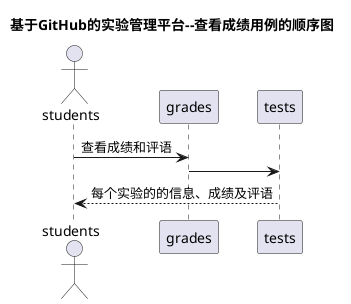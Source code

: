 @startuml
title 基于GitHub的实验管理平台--查看成绩用例的顺序图
actor students
	students -> grades:查看成绩和评语
	grades -> tests
	tests --> students:每个实验的的信息、成绩及评语
@enduml